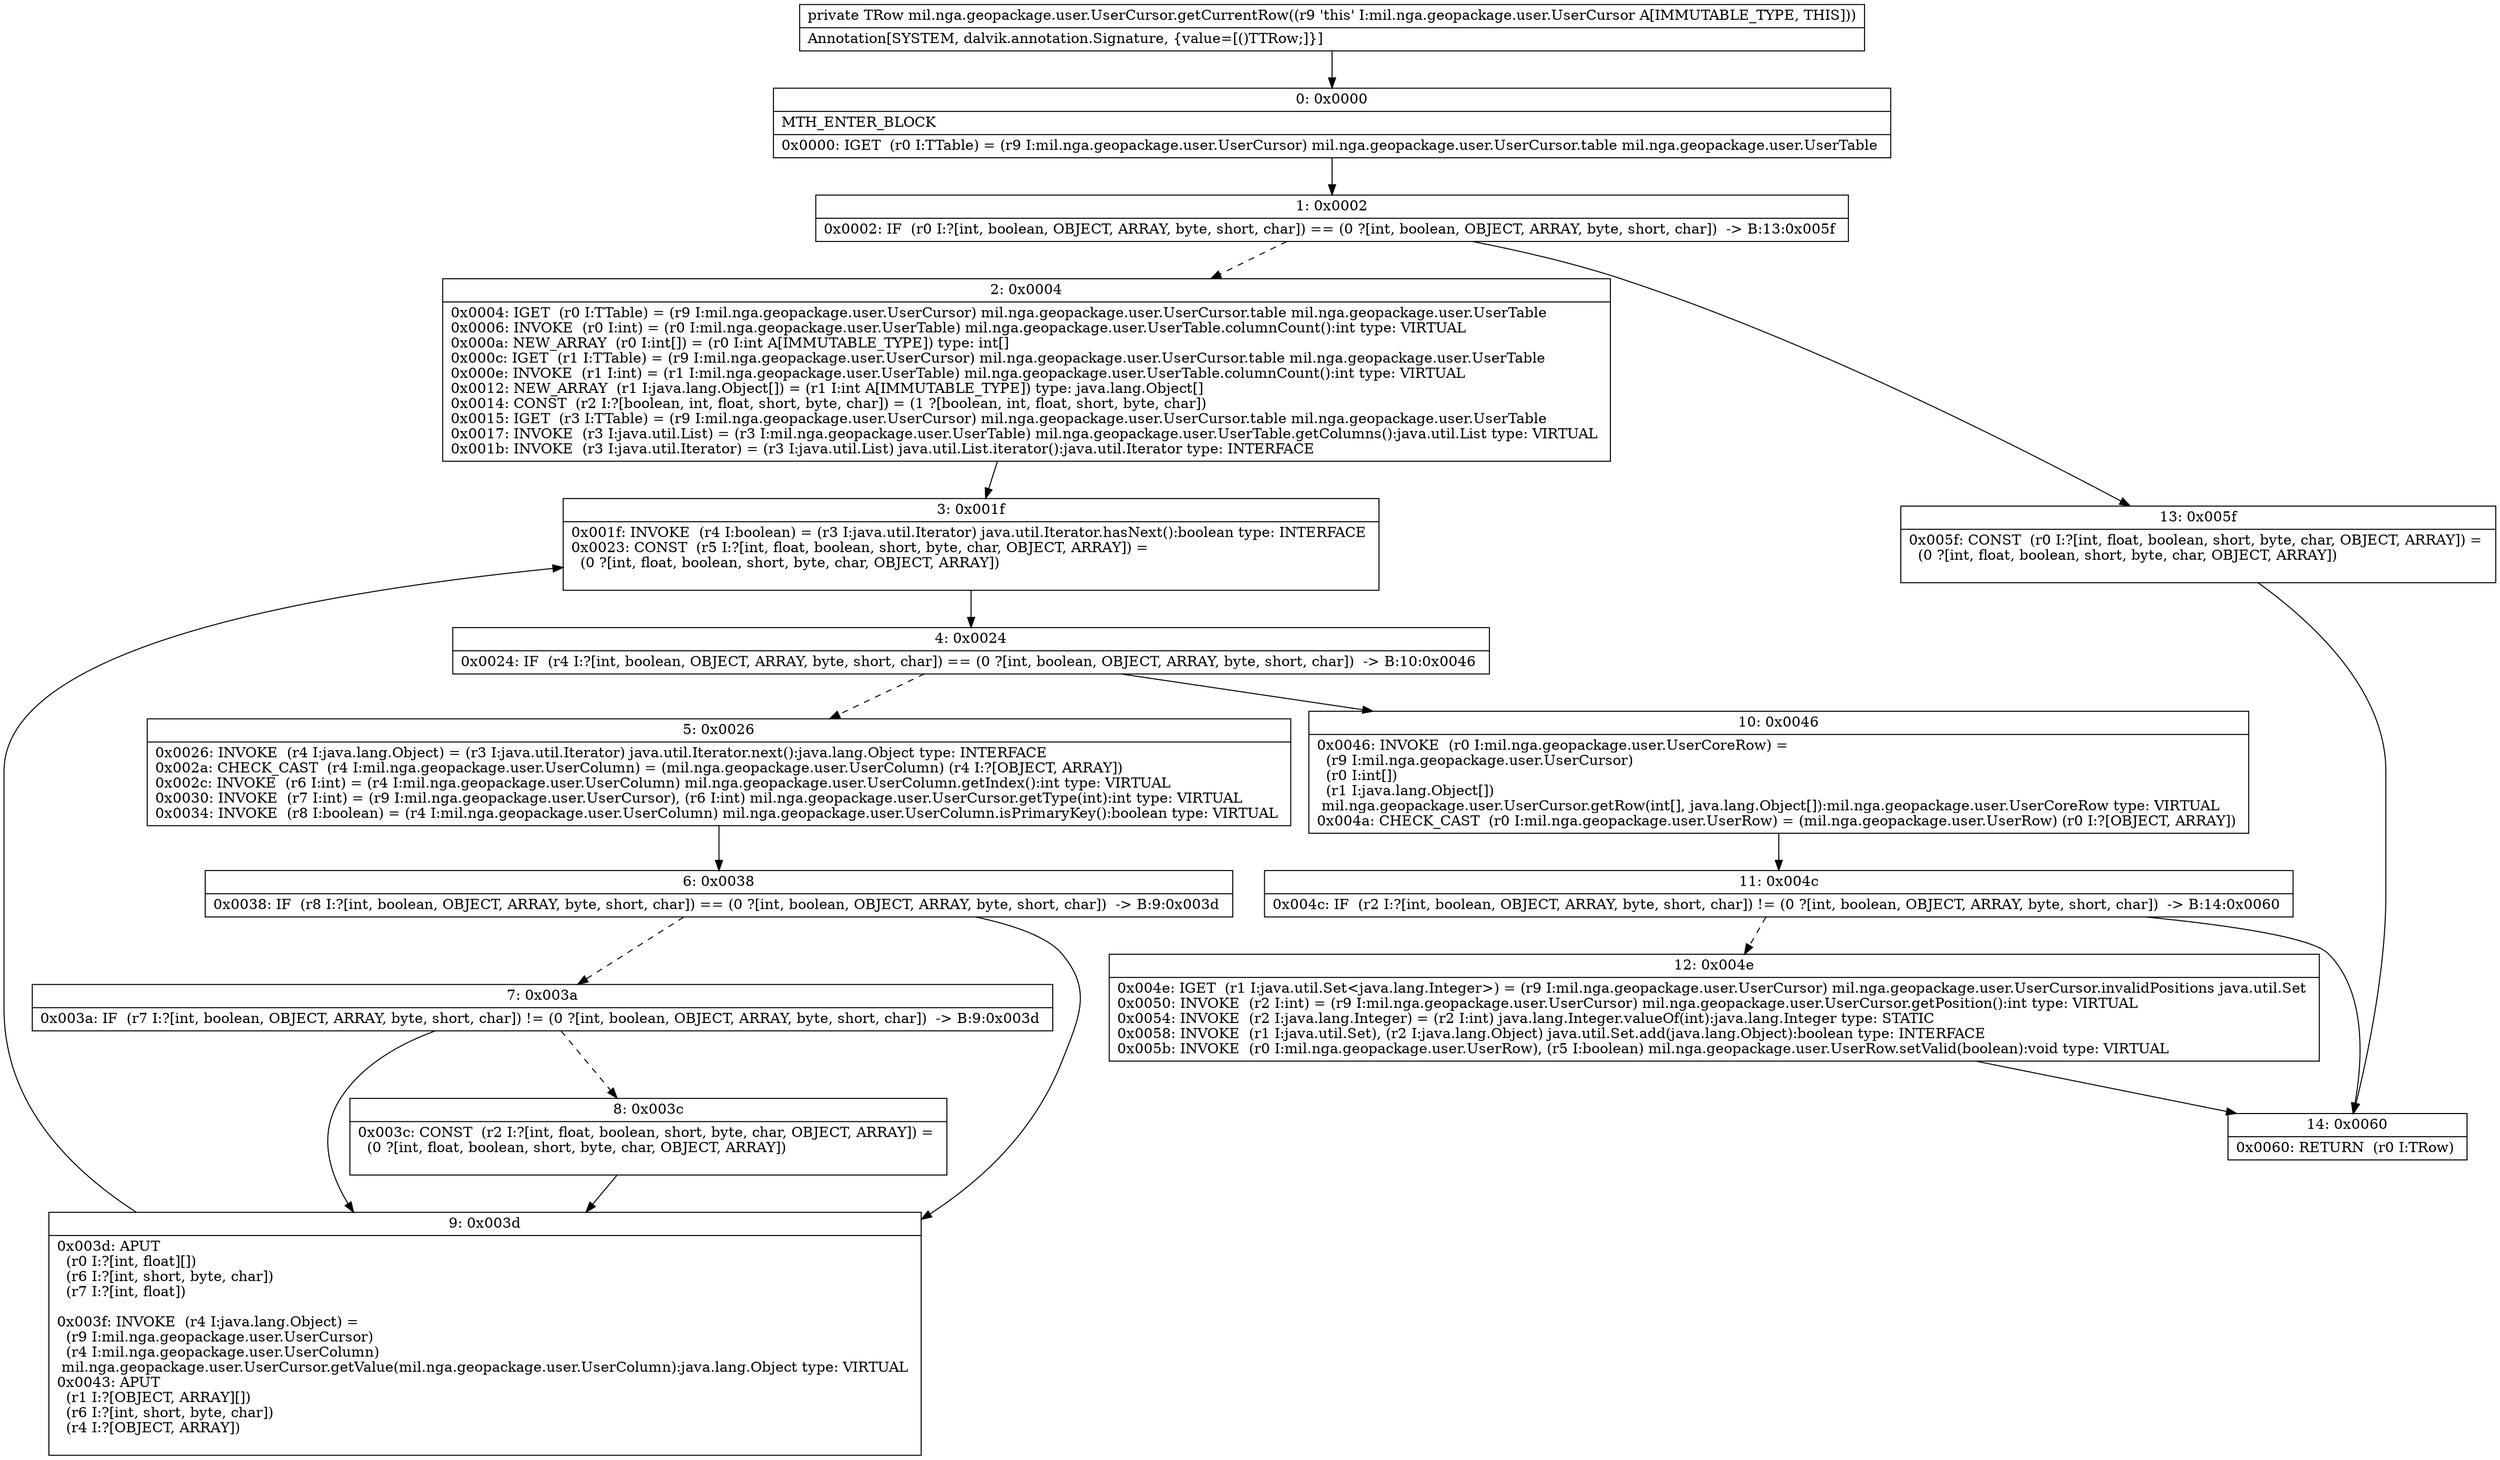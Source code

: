 digraph "CFG formil.nga.geopackage.user.UserCursor.getCurrentRow()Lmil\/nga\/geopackage\/user\/UserRow;" {
Node_0 [shape=record,label="{0\:\ 0x0000|MTH_ENTER_BLOCK\l|0x0000: IGET  (r0 I:TTable) = (r9 I:mil.nga.geopackage.user.UserCursor) mil.nga.geopackage.user.UserCursor.table mil.nga.geopackage.user.UserTable \l}"];
Node_1 [shape=record,label="{1\:\ 0x0002|0x0002: IF  (r0 I:?[int, boolean, OBJECT, ARRAY, byte, short, char]) == (0 ?[int, boolean, OBJECT, ARRAY, byte, short, char])  \-\> B:13:0x005f \l}"];
Node_2 [shape=record,label="{2\:\ 0x0004|0x0004: IGET  (r0 I:TTable) = (r9 I:mil.nga.geopackage.user.UserCursor) mil.nga.geopackage.user.UserCursor.table mil.nga.geopackage.user.UserTable \l0x0006: INVOKE  (r0 I:int) = (r0 I:mil.nga.geopackage.user.UserTable) mil.nga.geopackage.user.UserTable.columnCount():int type: VIRTUAL \l0x000a: NEW_ARRAY  (r0 I:int[]) = (r0 I:int A[IMMUTABLE_TYPE]) type: int[] \l0x000c: IGET  (r1 I:TTable) = (r9 I:mil.nga.geopackage.user.UserCursor) mil.nga.geopackage.user.UserCursor.table mil.nga.geopackage.user.UserTable \l0x000e: INVOKE  (r1 I:int) = (r1 I:mil.nga.geopackage.user.UserTable) mil.nga.geopackage.user.UserTable.columnCount():int type: VIRTUAL \l0x0012: NEW_ARRAY  (r1 I:java.lang.Object[]) = (r1 I:int A[IMMUTABLE_TYPE]) type: java.lang.Object[] \l0x0014: CONST  (r2 I:?[boolean, int, float, short, byte, char]) = (1 ?[boolean, int, float, short, byte, char]) \l0x0015: IGET  (r3 I:TTable) = (r9 I:mil.nga.geopackage.user.UserCursor) mil.nga.geopackage.user.UserCursor.table mil.nga.geopackage.user.UserTable \l0x0017: INVOKE  (r3 I:java.util.List) = (r3 I:mil.nga.geopackage.user.UserTable) mil.nga.geopackage.user.UserTable.getColumns():java.util.List type: VIRTUAL \l0x001b: INVOKE  (r3 I:java.util.Iterator) = (r3 I:java.util.List) java.util.List.iterator():java.util.Iterator type: INTERFACE \l}"];
Node_3 [shape=record,label="{3\:\ 0x001f|0x001f: INVOKE  (r4 I:boolean) = (r3 I:java.util.Iterator) java.util.Iterator.hasNext():boolean type: INTERFACE \l0x0023: CONST  (r5 I:?[int, float, boolean, short, byte, char, OBJECT, ARRAY]) = \l  (0 ?[int, float, boolean, short, byte, char, OBJECT, ARRAY])\l \l}"];
Node_4 [shape=record,label="{4\:\ 0x0024|0x0024: IF  (r4 I:?[int, boolean, OBJECT, ARRAY, byte, short, char]) == (0 ?[int, boolean, OBJECT, ARRAY, byte, short, char])  \-\> B:10:0x0046 \l}"];
Node_5 [shape=record,label="{5\:\ 0x0026|0x0026: INVOKE  (r4 I:java.lang.Object) = (r3 I:java.util.Iterator) java.util.Iterator.next():java.lang.Object type: INTERFACE \l0x002a: CHECK_CAST  (r4 I:mil.nga.geopackage.user.UserColumn) = (mil.nga.geopackage.user.UserColumn) (r4 I:?[OBJECT, ARRAY]) \l0x002c: INVOKE  (r6 I:int) = (r4 I:mil.nga.geopackage.user.UserColumn) mil.nga.geopackage.user.UserColumn.getIndex():int type: VIRTUAL \l0x0030: INVOKE  (r7 I:int) = (r9 I:mil.nga.geopackage.user.UserCursor), (r6 I:int) mil.nga.geopackage.user.UserCursor.getType(int):int type: VIRTUAL \l0x0034: INVOKE  (r8 I:boolean) = (r4 I:mil.nga.geopackage.user.UserColumn) mil.nga.geopackage.user.UserColumn.isPrimaryKey():boolean type: VIRTUAL \l}"];
Node_6 [shape=record,label="{6\:\ 0x0038|0x0038: IF  (r8 I:?[int, boolean, OBJECT, ARRAY, byte, short, char]) == (0 ?[int, boolean, OBJECT, ARRAY, byte, short, char])  \-\> B:9:0x003d \l}"];
Node_7 [shape=record,label="{7\:\ 0x003a|0x003a: IF  (r7 I:?[int, boolean, OBJECT, ARRAY, byte, short, char]) != (0 ?[int, boolean, OBJECT, ARRAY, byte, short, char])  \-\> B:9:0x003d \l}"];
Node_8 [shape=record,label="{8\:\ 0x003c|0x003c: CONST  (r2 I:?[int, float, boolean, short, byte, char, OBJECT, ARRAY]) = \l  (0 ?[int, float, boolean, short, byte, char, OBJECT, ARRAY])\l \l}"];
Node_9 [shape=record,label="{9\:\ 0x003d|0x003d: APUT  \l  (r0 I:?[int, float][])\l  (r6 I:?[int, short, byte, char])\l  (r7 I:?[int, float])\l \l0x003f: INVOKE  (r4 I:java.lang.Object) = \l  (r9 I:mil.nga.geopackage.user.UserCursor)\l  (r4 I:mil.nga.geopackage.user.UserColumn)\l mil.nga.geopackage.user.UserCursor.getValue(mil.nga.geopackage.user.UserColumn):java.lang.Object type: VIRTUAL \l0x0043: APUT  \l  (r1 I:?[OBJECT, ARRAY][])\l  (r6 I:?[int, short, byte, char])\l  (r4 I:?[OBJECT, ARRAY])\l \l}"];
Node_10 [shape=record,label="{10\:\ 0x0046|0x0046: INVOKE  (r0 I:mil.nga.geopackage.user.UserCoreRow) = \l  (r9 I:mil.nga.geopackage.user.UserCursor)\l  (r0 I:int[])\l  (r1 I:java.lang.Object[])\l mil.nga.geopackage.user.UserCursor.getRow(int[], java.lang.Object[]):mil.nga.geopackage.user.UserCoreRow type: VIRTUAL \l0x004a: CHECK_CAST  (r0 I:mil.nga.geopackage.user.UserRow) = (mil.nga.geopackage.user.UserRow) (r0 I:?[OBJECT, ARRAY]) \l}"];
Node_11 [shape=record,label="{11\:\ 0x004c|0x004c: IF  (r2 I:?[int, boolean, OBJECT, ARRAY, byte, short, char]) != (0 ?[int, boolean, OBJECT, ARRAY, byte, short, char])  \-\> B:14:0x0060 \l}"];
Node_12 [shape=record,label="{12\:\ 0x004e|0x004e: IGET  (r1 I:java.util.Set\<java.lang.Integer\>) = (r9 I:mil.nga.geopackage.user.UserCursor) mil.nga.geopackage.user.UserCursor.invalidPositions java.util.Set \l0x0050: INVOKE  (r2 I:int) = (r9 I:mil.nga.geopackage.user.UserCursor) mil.nga.geopackage.user.UserCursor.getPosition():int type: VIRTUAL \l0x0054: INVOKE  (r2 I:java.lang.Integer) = (r2 I:int) java.lang.Integer.valueOf(int):java.lang.Integer type: STATIC \l0x0058: INVOKE  (r1 I:java.util.Set), (r2 I:java.lang.Object) java.util.Set.add(java.lang.Object):boolean type: INTERFACE \l0x005b: INVOKE  (r0 I:mil.nga.geopackage.user.UserRow), (r5 I:boolean) mil.nga.geopackage.user.UserRow.setValid(boolean):void type: VIRTUAL \l}"];
Node_13 [shape=record,label="{13\:\ 0x005f|0x005f: CONST  (r0 I:?[int, float, boolean, short, byte, char, OBJECT, ARRAY]) = \l  (0 ?[int, float, boolean, short, byte, char, OBJECT, ARRAY])\l \l}"];
Node_14 [shape=record,label="{14\:\ 0x0060|0x0060: RETURN  (r0 I:TRow) \l}"];
MethodNode[shape=record,label="{private TRow mil.nga.geopackage.user.UserCursor.getCurrentRow((r9 'this' I:mil.nga.geopackage.user.UserCursor A[IMMUTABLE_TYPE, THIS]))  | Annotation[SYSTEM, dalvik.annotation.Signature, \{value=[()TTRow;]\}]\l}"];
MethodNode -> Node_0;
Node_0 -> Node_1;
Node_1 -> Node_2[style=dashed];
Node_1 -> Node_13;
Node_2 -> Node_3;
Node_3 -> Node_4;
Node_4 -> Node_5[style=dashed];
Node_4 -> Node_10;
Node_5 -> Node_6;
Node_6 -> Node_7[style=dashed];
Node_6 -> Node_9;
Node_7 -> Node_8[style=dashed];
Node_7 -> Node_9;
Node_8 -> Node_9;
Node_9 -> Node_3;
Node_10 -> Node_11;
Node_11 -> Node_12[style=dashed];
Node_11 -> Node_14;
Node_12 -> Node_14;
Node_13 -> Node_14;
}

